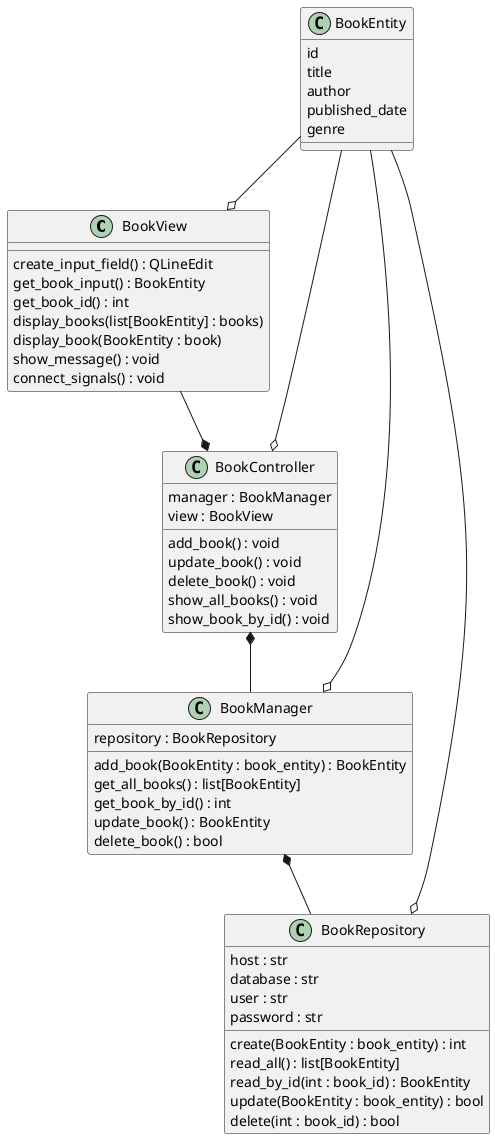 @startuml classDiag
BookView --* BookController
BookController *-- BookManager
BookManager *-- BookRepository 
  
BookEntity --o BookView

BookEntity --o BookController

BookEntity --o BookManager

BookEntity --o BookRepository

class BookView {
  create_input_field() : QLineEdit
  get_book_input() : BookEntity
  get_book_id() : int
  display_books(list[BookEntity] : books)
  display_book(BookEntity : book)
  show_message() : void
  connect_signals() : void
}

class BookController {
  manager : BookManager
  view : BookView
  add_book() : void
  update_book() : void
  delete_book() : void
  show_all_books() : void
  show_book_by_id() : void
}

class BookManager {
  repository : BookRepository
  add_book(BookEntity : book_entity) : BookEntity
  get_all_books() : list[BookEntity]
  get_book_by_id() : int
  update_book() : BookEntity
  delete_book() : bool
}

class BookRepository {
  host : str
  database : str
  user : str
  password : str
  create(BookEntity : book_entity) : int
  read_all() : list[BookEntity]
  read_by_id(int : book_id) : BookEntity
  update(BookEntity : book_entity) : bool
  delete(int : book_id) : bool
}

class BookEntity {
  id
  title
  author
  published_date
  genre
}
@enduml